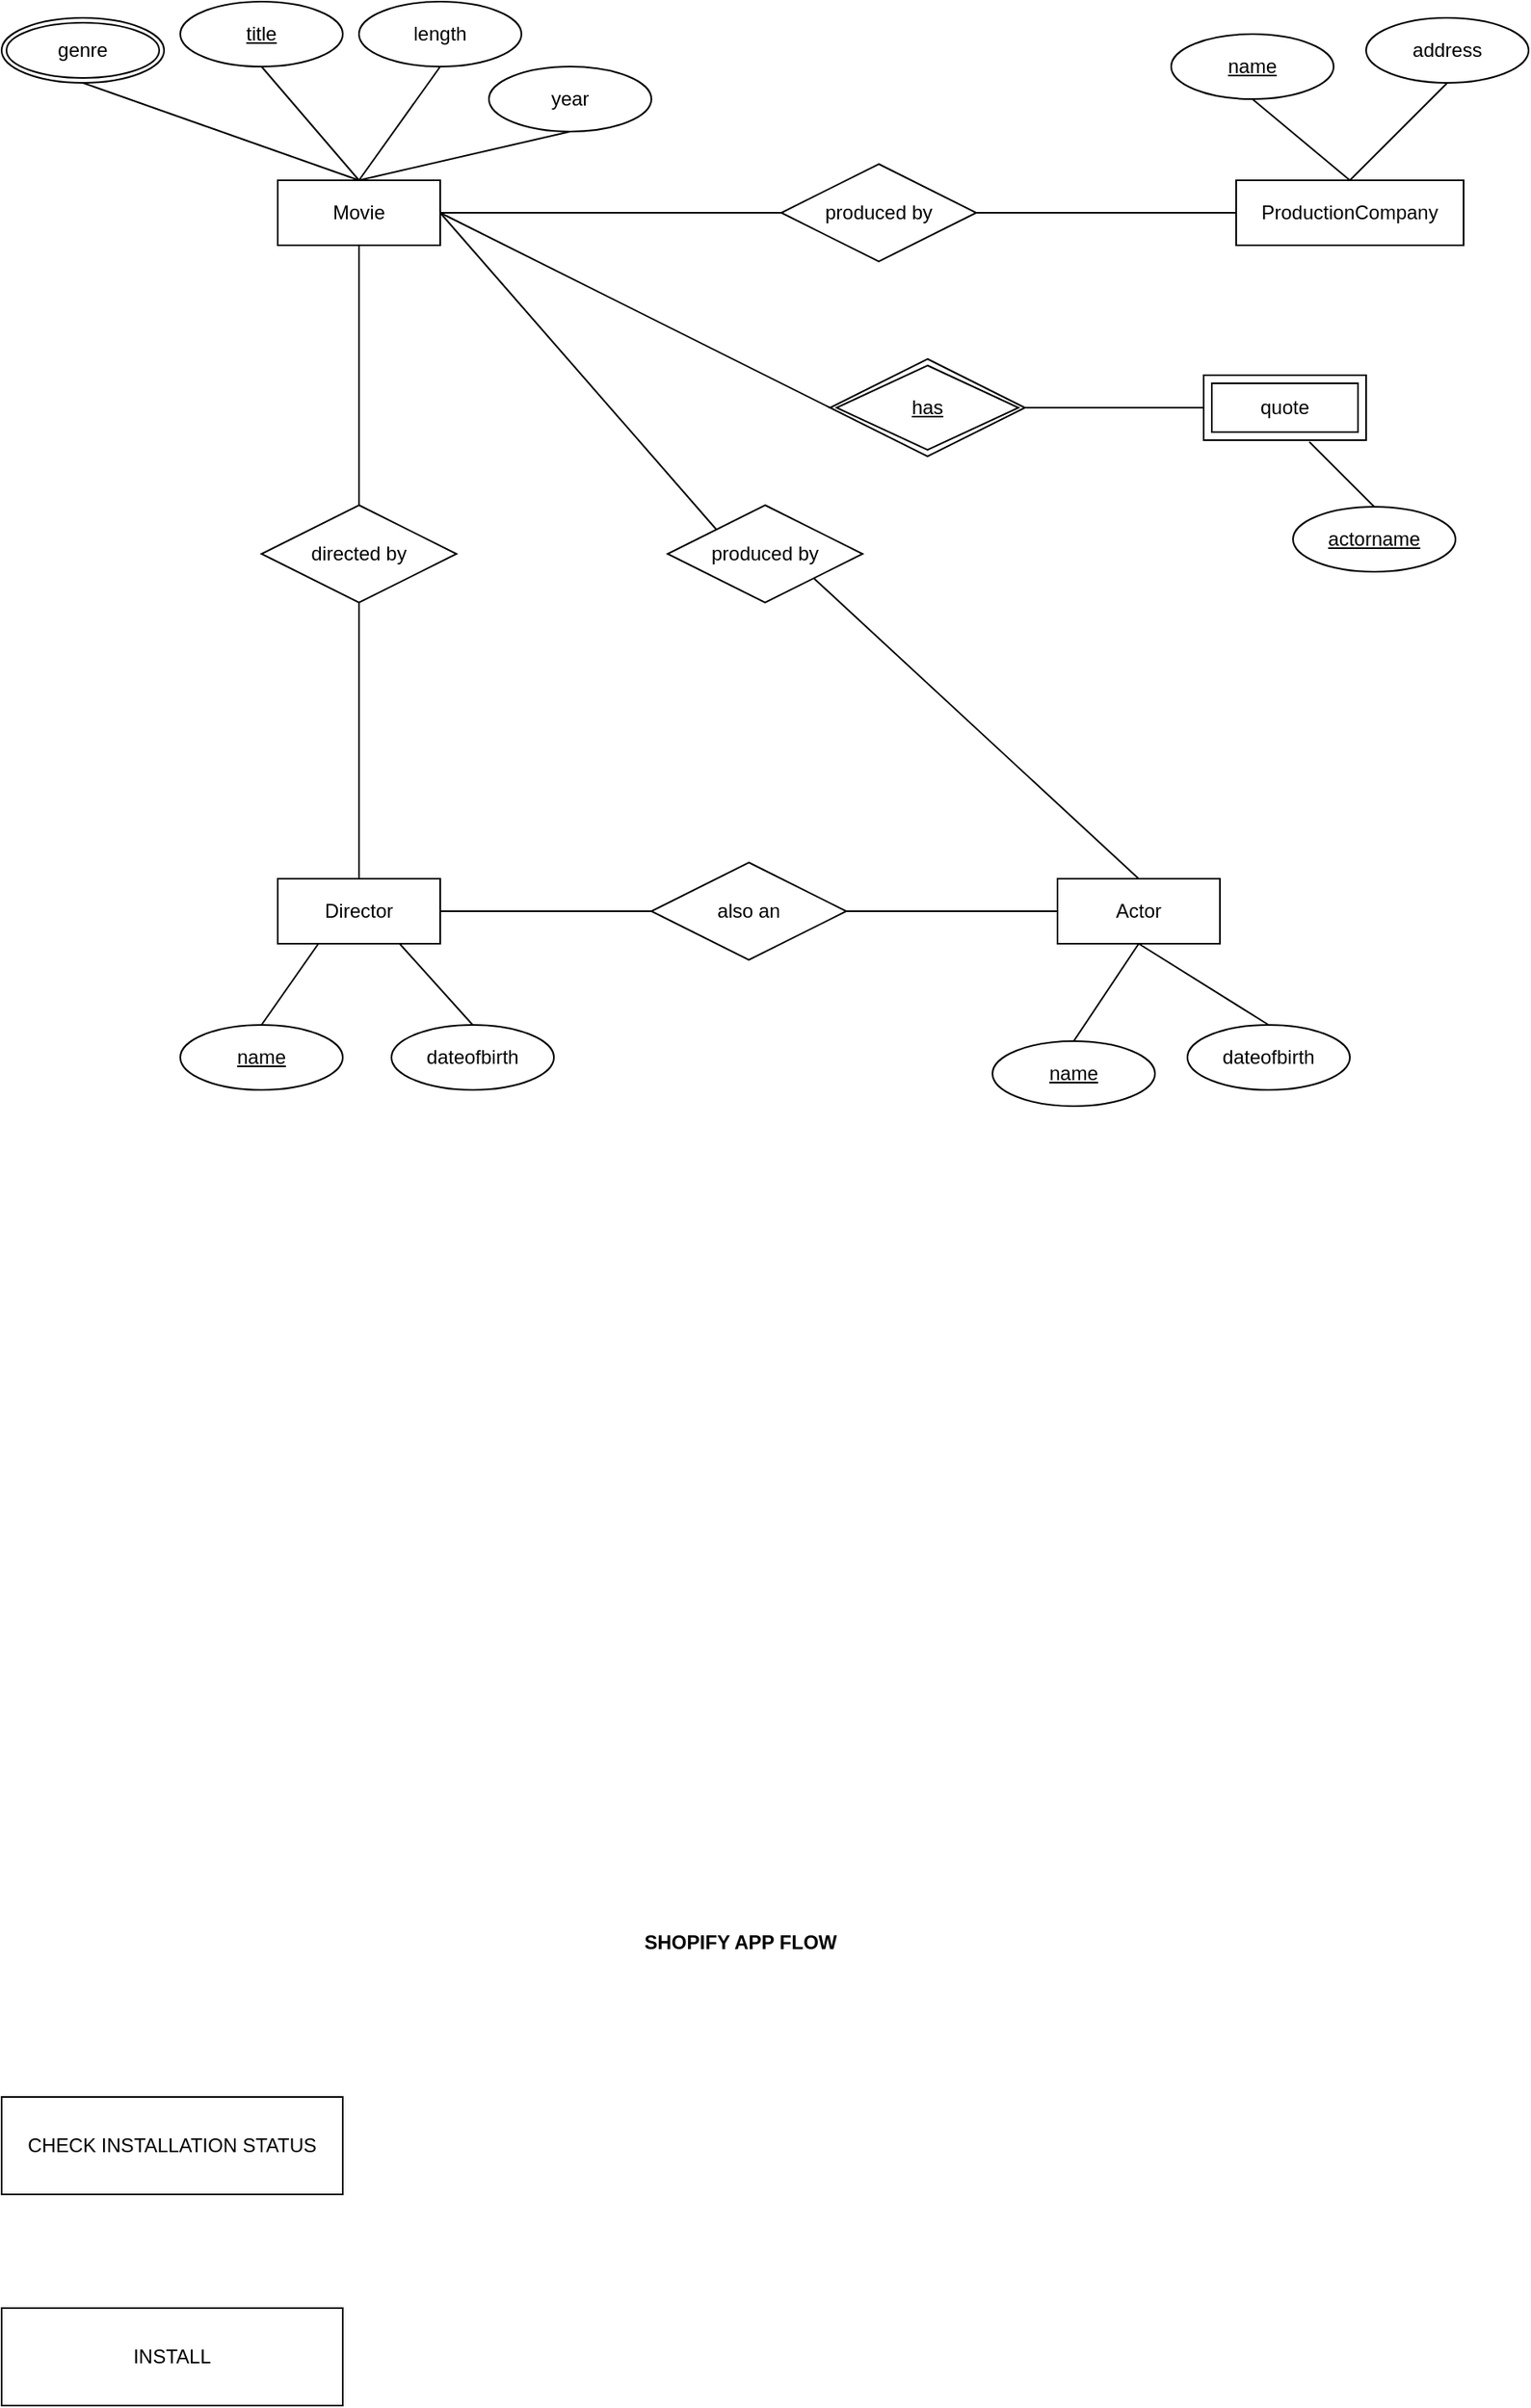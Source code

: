<mxfile version="20.8.22" type="github">
  <diagram name="Page-1" id="RTdwuWRAFBx2o3Khn1zZ">
    <mxGraphModel dx="1429" dy="824" grid="1" gridSize="10" guides="1" tooltips="1" connect="1" arrows="1" fold="1" page="1" pageScale="1" pageWidth="850" pageHeight="1100" math="0" shadow="0">
      <root>
        <mxCell id="0" />
        <mxCell id="1" parent="0" />
        <mxCell id="c3NugJ-Xs9fRrgVayrPQ-6" style="edgeStyle=orthogonalEdgeStyle;rounded=0;orthogonalLoop=1;jettySize=auto;html=1;exitX=0.5;exitY=1;exitDx=0;exitDy=0;entryX=0.5;entryY=0;entryDx=0;entryDy=0;endArrow=none;endFill=0;" parent="1" source="c3NugJ-Xs9fRrgVayrPQ-1" target="c3NugJ-Xs9fRrgVayrPQ-5" edge="1">
          <mxGeometry relative="1" as="geometry" />
        </mxCell>
        <mxCell id="c3NugJ-Xs9fRrgVayrPQ-15" style="edgeStyle=none;rounded=0;orthogonalLoop=1;jettySize=auto;html=1;exitX=0.5;exitY=0;exitDx=0;exitDy=0;entryX=0.5;entryY=1;entryDx=0;entryDy=0;endArrow=none;endFill=0;" parent="1" source="c3NugJ-Xs9fRrgVayrPQ-1" target="c3NugJ-Xs9fRrgVayrPQ-14" edge="1">
          <mxGeometry relative="1" as="geometry" />
        </mxCell>
        <mxCell id="c3NugJ-Xs9fRrgVayrPQ-17" style="edgeStyle=none;rounded=0;orthogonalLoop=1;jettySize=auto;html=1;exitX=0.5;exitY=0;exitDx=0;exitDy=0;entryX=0.5;entryY=1;entryDx=0;entryDy=0;endArrow=none;endFill=0;" parent="1" source="c3NugJ-Xs9fRrgVayrPQ-1" target="c3NugJ-Xs9fRrgVayrPQ-16" edge="1">
          <mxGeometry relative="1" as="geometry" />
        </mxCell>
        <mxCell id="c3NugJ-Xs9fRrgVayrPQ-21" style="edgeStyle=none;rounded=0;orthogonalLoop=1;jettySize=auto;html=1;exitX=1;exitY=0.5;exitDx=0;exitDy=0;entryX=0;entryY=0.5;entryDx=0;entryDy=0;endArrow=none;endFill=0;" parent="1" source="c3NugJ-Xs9fRrgVayrPQ-1" target="c3NugJ-Xs9fRrgVayrPQ-20" edge="1">
          <mxGeometry relative="1" as="geometry" />
        </mxCell>
        <mxCell id="c3NugJ-Xs9fRrgVayrPQ-28" style="edgeStyle=none;rounded=0;orthogonalLoop=1;jettySize=auto;html=1;exitX=1;exitY=0.5;exitDx=0;exitDy=0;entryX=0;entryY=0;entryDx=0;entryDy=0;endArrow=none;endFill=0;" parent="1" source="c3NugJ-Xs9fRrgVayrPQ-1" target="c3NugJ-Xs9fRrgVayrPQ-27" edge="1">
          <mxGeometry relative="1" as="geometry" />
        </mxCell>
        <mxCell id="c3NugJ-Xs9fRrgVayrPQ-43" style="edgeStyle=none;rounded=0;orthogonalLoop=1;jettySize=auto;html=1;exitX=1;exitY=0.5;exitDx=0;exitDy=0;entryX=0;entryY=0.5;entryDx=0;entryDy=0;endArrow=none;endFill=0;" parent="1" source="c3NugJ-Xs9fRrgVayrPQ-1" target="c3NugJ-Xs9fRrgVayrPQ-42" edge="1">
          <mxGeometry relative="1" as="geometry" />
        </mxCell>
        <mxCell id="c3NugJ-Xs9fRrgVayrPQ-1" value="Movie" style="whiteSpace=wrap;html=1;align=center;" parent="1" vertex="1">
          <mxGeometry x="220" y="340" width="100" height="40" as="geometry" />
        </mxCell>
        <mxCell id="c3NugJ-Xs9fRrgVayrPQ-32" style="edgeStyle=none;rounded=0;orthogonalLoop=1;jettySize=auto;html=1;exitX=0.5;exitY=1;exitDx=0;exitDy=0;entryX=0.5;entryY=0;entryDx=0;entryDy=0;endArrow=none;endFill=0;" parent="1" source="c3NugJ-Xs9fRrgVayrPQ-2" target="c3NugJ-Xs9fRrgVayrPQ-31" edge="1">
          <mxGeometry relative="1" as="geometry" />
        </mxCell>
        <mxCell id="c3NugJ-Xs9fRrgVayrPQ-2" value="Actor" style="whiteSpace=wrap;html=1;align=center;" parent="1" vertex="1">
          <mxGeometry x="700" y="770" width="100" height="40" as="geometry" />
        </mxCell>
        <mxCell id="c3NugJ-Xs9fRrgVayrPQ-10" style="rounded=0;orthogonalLoop=1;jettySize=auto;html=1;exitX=0.25;exitY=1;exitDx=0;exitDy=0;entryX=0.5;entryY=0;entryDx=0;entryDy=0;endArrow=none;endFill=0;" parent="1" source="c3NugJ-Xs9fRrgVayrPQ-3" target="c3NugJ-Xs9fRrgVayrPQ-9" edge="1">
          <mxGeometry relative="1" as="geometry" />
        </mxCell>
        <mxCell id="c3NugJ-Xs9fRrgVayrPQ-11" style="edgeStyle=none;rounded=0;orthogonalLoop=1;jettySize=auto;html=1;exitX=0.75;exitY=1;exitDx=0;exitDy=0;entryX=0.5;entryY=0;entryDx=0;entryDy=0;endArrow=none;endFill=0;" parent="1" source="c3NugJ-Xs9fRrgVayrPQ-3" target="c3NugJ-Xs9fRrgVayrPQ-8" edge="1">
          <mxGeometry relative="1" as="geometry" />
        </mxCell>
        <mxCell id="c3NugJ-Xs9fRrgVayrPQ-46" style="edgeStyle=none;rounded=0;orthogonalLoop=1;jettySize=auto;html=1;exitX=1;exitY=0.5;exitDx=0;exitDy=0;entryX=0;entryY=0.5;entryDx=0;entryDy=0;endArrow=none;endFill=0;" parent="1" source="c3NugJ-Xs9fRrgVayrPQ-3" target="c3NugJ-Xs9fRrgVayrPQ-45" edge="1">
          <mxGeometry relative="1" as="geometry" />
        </mxCell>
        <mxCell id="c3NugJ-Xs9fRrgVayrPQ-3" value="Director" style="whiteSpace=wrap;html=1;align=center;" parent="1" vertex="1">
          <mxGeometry x="220" y="770" width="100" height="40" as="geometry" />
        </mxCell>
        <mxCell id="c3NugJ-Xs9fRrgVayrPQ-4" value="ProductionCompany" style="whiteSpace=wrap;html=1;align=center;" parent="1" vertex="1">
          <mxGeometry x="810" y="340" width="140" height="40" as="geometry" />
        </mxCell>
        <mxCell id="c3NugJ-Xs9fRrgVayrPQ-7" style="edgeStyle=orthogonalEdgeStyle;rounded=0;orthogonalLoop=1;jettySize=auto;html=1;exitX=0.5;exitY=1;exitDx=0;exitDy=0;entryX=0.5;entryY=0;entryDx=0;entryDy=0;endArrow=none;endFill=0;" parent="1" source="c3NugJ-Xs9fRrgVayrPQ-5" target="c3NugJ-Xs9fRrgVayrPQ-3" edge="1">
          <mxGeometry relative="1" as="geometry" />
        </mxCell>
        <mxCell id="c3NugJ-Xs9fRrgVayrPQ-5" value="directed by" style="shape=rhombus;perimeter=rhombusPerimeter;whiteSpace=wrap;html=1;align=center;" parent="1" vertex="1">
          <mxGeometry x="210" y="540" width="120" height="60" as="geometry" />
        </mxCell>
        <mxCell id="c3NugJ-Xs9fRrgVayrPQ-8" value="dateofbirth" style="ellipse;whiteSpace=wrap;html=1;align=center;" parent="1" vertex="1">
          <mxGeometry x="290" y="860" width="100" height="40" as="geometry" />
        </mxCell>
        <mxCell id="c3NugJ-Xs9fRrgVayrPQ-9" value="&lt;u&gt;name&lt;/u&gt;" style="ellipse;whiteSpace=wrap;html=1;align=center;" parent="1" vertex="1">
          <mxGeometry x="160" y="860" width="100" height="40" as="geometry" />
        </mxCell>
        <mxCell id="c3NugJ-Xs9fRrgVayrPQ-13" style="edgeStyle=none;rounded=0;orthogonalLoop=1;jettySize=auto;html=1;exitX=0.5;exitY=1;exitDx=0;exitDy=0;entryX=0.5;entryY=0;entryDx=0;entryDy=0;endArrow=none;endFill=0;" parent="1" source="c3NugJ-Xs9fRrgVayrPQ-12" target="c3NugJ-Xs9fRrgVayrPQ-1" edge="1">
          <mxGeometry relative="1" as="geometry" />
        </mxCell>
        <mxCell id="c3NugJ-Xs9fRrgVayrPQ-12" value="&lt;u&gt;title&lt;/u&gt;" style="ellipse;whiteSpace=wrap;html=1;align=center;" parent="1" vertex="1">
          <mxGeometry x="160" y="230" width="100" height="40" as="geometry" />
        </mxCell>
        <mxCell id="c3NugJ-Xs9fRrgVayrPQ-14" value="length" style="ellipse;whiteSpace=wrap;html=1;align=center;" parent="1" vertex="1">
          <mxGeometry x="270" y="230" width="100" height="40" as="geometry" />
        </mxCell>
        <mxCell id="c3NugJ-Xs9fRrgVayrPQ-16" value="year" style="ellipse;whiteSpace=wrap;html=1;align=center;" parent="1" vertex="1">
          <mxGeometry x="350" y="270" width="100" height="40" as="geometry" />
        </mxCell>
        <mxCell id="c3NugJ-Xs9fRrgVayrPQ-19" style="edgeStyle=none;rounded=0;orthogonalLoop=1;jettySize=auto;html=1;exitX=0.5;exitY=1;exitDx=0;exitDy=0;entryX=0.5;entryY=0;entryDx=0;entryDy=0;endArrow=none;endFill=0;" parent="1" source="c3NugJ-Xs9fRrgVayrPQ-18" target="c3NugJ-Xs9fRrgVayrPQ-1" edge="1">
          <mxGeometry relative="1" as="geometry" />
        </mxCell>
        <mxCell id="c3NugJ-Xs9fRrgVayrPQ-18" value="genre" style="ellipse;shape=doubleEllipse;margin=3;whiteSpace=wrap;html=1;align=center;" parent="1" vertex="1">
          <mxGeometry x="50" y="240" width="100" height="40" as="geometry" />
        </mxCell>
        <mxCell id="c3NugJ-Xs9fRrgVayrPQ-22" style="edgeStyle=none;rounded=0;orthogonalLoop=1;jettySize=auto;html=1;exitX=1;exitY=0.5;exitDx=0;exitDy=0;entryX=0;entryY=0.5;entryDx=0;entryDy=0;endArrow=none;endFill=0;" parent="1" source="c3NugJ-Xs9fRrgVayrPQ-20" target="c3NugJ-Xs9fRrgVayrPQ-4" edge="1">
          <mxGeometry relative="1" as="geometry" />
        </mxCell>
        <mxCell id="c3NugJ-Xs9fRrgVayrPQ-20" value="produced by" style="shape=rhombus;perimeter=rhombusPerimeter;whiteSpace=wrap;html=1;align=center;" parent="1" vertex="1">
          <mxGeometry x="530" y="330" width="120" height="60" as="geometry" />
        </mxCell>
        <mxCell id="c3NugJ-Xs9fRrgVayrPQ-25" style="edgeStyle=none;rounded=0;orthogonalLoop=1;jettySize=auto;html=1;exitX=0.5;exitY=1;exitDx=0;exitDy=0;entryX=0.5;entryY=0;entryDx=0;entryDy=0;endArrow=none;endFill=0;" parent="1" source="c3NugJ-Xs9fRrgVayrPQ-23" target="c3NugJ-Xs9fRrgVayrPQ-4" edge="1">
          <mxGeometry relative="1" as="geometry" />
        </mxCell>
        <mxCell id="c3NugJ-Xs9fRrgVayrPQ-23" value="&lt;u&gt;name&lt;/u&gt;" style="ellipse;whiteSpace=wrap;html=1;align=center;" parent="1" vertex="1">
          <mxGeometry x="770" y="250" width="100" height="40" as="geometry" />
        </mxCell>
        <mxCell id="c3NugJ-Xs9fRrgVayrPQ-26" style="edgeStyle=none;rounded=0;orthogonalLoop=1;jettySize=auto;html=1;exitX=0.5;exitY=1;exitDx=0;exitDy=0;entryX=0.5;entryY=0;entryDx=0;entryDy=0;endArrow=none;endFill=0;" parent="1" source="c3NugJ-Xs9fRrgVayrPQ-24" target="c3NugJ-Xs9fRrgVayrPQ-4" edge="1">
          <mxGeometry relative="1" as="geometry" />
        </mxCell>
        <mxCell id="c3NugJ-Xs9fRrgVayrPQ-24" value="address" style="ellipse;whiteSpace=wrap;html=1;align=center;" parent="1" vertex="1">
          <mxGeometry x="890" y="240" width="100" height="40" as="geometry" />
        </mxCell>
        <mxCell id="c3NugJ-Xs9fRrgVayrPQ-29" style="edgeStyle=none;rounded=0;orthogonalLoop=1;jettySize=auto;html=1;exitX=1;exitY=1;exitDx=0;exitDy=0;entryX=0.5;entryY=0;entryDx=0;entryDy=0;endArrow=none;endFill=0;" parent="1" source="c3NugJ-Xs9fRrgVayrPQ-27" target="c3NugJ-Xs9fRrgVayrPQ-2" edge="1">
          <mxGeometry relative="1" as="geometry" />
        </mxCell>
        <mxCell id="c3NugJ-Xs9fRrgVayrPQ-27" value="produced by" style="shape=rhombus;perimeter=rhombusPerimeter;whiteSpace=wrap;html=1;align=center;" parent="1" vertex="1">
          <mxGeometry x="460" y="540" width="120" height="60" as="geometry" />
        </mxCell>
        <mxCell id="c3NugJ-Xs9fRrgVayrPQ-33" style="edgeStyle=none;rounded=0;orthogonalLoop=1;jettySize=auto;html=1;exitX=0.5;exitY=0;exitDx=0;exitDy=0;endArrow=none;endFill=0;" parent="1" source="c3NugJ-Xs9fRrgVayrPQ-30" edge="1">
          <mxGeometry relative="1" as="geometry">
            <mxPoint x="750" y="810" as="targetPoint" />
          </mxGeometry>
        </mxCell>
        <mxCell id="c3NugJ-Xs9fRrgVayrPQ-30" value="dateofbirth" style="ellipse;whiteSpace=wrap;html=1;align=center;" parent="1" vertex="1">
          <mxGeometry x="780" y="860" width="100" height="40" as="geometry" />
        </mxCell>
        <mxCell id="c3NugJ-Xs9fRrgVayrPQ-31" value="&lt;u&gt;name&lt;/u&gt;" style="ellipse;whiteSpace=wrap;html=1;align=center;" parent="1" vertex="1">
          <mxGeometry x="660" y="870" width="100" height="40" as="geometry" />
        </mxCell>
        <mxCell id="c3NugJ-Xs9fRrgVayrPQ-38" style="edgeStyle=none;rounded=0;orthogonalLoop=1;jettySize=auto;html=1;exitX=0.5;exitY=0;exitDx=0;exitDy=0;entryX=0.5;entryY=1;entryDx=0;entryDy=0;endArrow=none;endFill=0;" parent="1" source="c3NugJ-Xs9fRrgVayrPQ-35" edge="1">
          <mxGeometry relative="1" as="geometry">
            <mxPoint x="855" y="501" as="targetPoint" />
          </mxGeometry>
        </mxCell>
        <mxCell id="c3NugJ-Xs9fRrgVayrPQ-35" value="&lt;u&gt;actorname&lt;/u&gt;" style="ellipse;whiteSpace=wrap;html=1;align=center;" parent="1" vertex="1">
          <mxGeometry x="845" y="541" width="100" height="40" as="geometry" />
        </mxCell>
        <mxCell id="c3NugJ-Xs9fRrgVayrPQ-41" style="edgeStyle=none;rounded=0;orthogonalLoop=1;jettySize=auto;html=1;exitX=0;exitY=0.5;exitDx=0;exitDy=0;entryX=1;entryY=0.5;entryDx=0;entryDy=0;endArrow=none;endFill=0;" parent="1" source="c3NugJ-Xs9fRrgVayrPQ-39" edge="1">
          <mxGeometry relative="1" as="geometry">
            <mxPoint x="680" y="480" as="targetPoint" />
          </mxGeometry>
        </mxCell>
        <mxCell id="c3NugJ-Xs9fRrgVayrPQ-39" value="quote" style="shape=ext;margin=3;double=1;whiteSpace=wrap;html=1;align=center;" parent="1" vertex="1">
          <mxGeometry x="790" y="460" width="100" height="40" as="geometry" />
        </mxCell>
        <mxCell id="c3NugJ-Xs9fRrgVayrPQ-42" value="&lt;u&gt;has&lt;/u&gt;" style="shape=rhombus;double=1;perimeter=rhombusPerimeter;whiteSpace=wrap;html=1;align=center;" parent="1" vertex="1">
          <mxGeometry x="560" y="450" width="120" height="60" as="geometry" />
        </mxCell>
        <mxCell id="c3NugJ-Xs9fRrgVayrPQ-47" style="edgeStyle=none;rounded=0;orthogonalLoop=1;jettySize=auto;html=1;exitX=1;exitY=0.5;exitDx=0;exitDy=0;entryX=0;entryY=0.5;entryDx=0;entryDy=0;endArrow=none;endFill=0;" parent="1" source="c3NugJ-Xs9fRrgVayrPQ-45" target="c3NugJ-Xs9fRrgVayrPQ-2" edge="1">
          <mxGeometry relative="1" as="geometry" />
        </mxCell>
        <mxCell id="c3NugJ-Xs9fRrgVayrPQ-45" value="also an" style="shape=rhombus;perimeter=rhombusPerimeter;whiteSpace=wrap;html=1;align=center;" parent="1" vertex="1">
          <mxGeometry x="450" y="760" width="120" height="60" as="geometry" />
        </mxCell>
        <mxCell id="xvhGjLdU5wU3sBrqzbRx-1" value="SHOPIFY APP FLOW" style="text;html=1;strokeColor=none;fillColor=none;align=center;verticalAlign=middle;whiteSpace=wrap;rounded=0;fontStyle=1" vertex="1" parent="1">
          <mxGeometry x="420" y="1410" width="170" height="30" as="geometry" />
        </mxCell>
        <mxCell id="xvhGjLdU5wU3sBrqzbRx-2" value="CHECK INSTALLATION STATUS" style="rounded=0;whiteSpace=wrap;html=1;" vertex="1" parent="1">
          <mxGeometry x="50" y="1520" width="210" height="60" as="geometry" />
        </mxCell>
        <mxCell id="xvhGjLdU5wU3sBrqzbRx-3" value="INSTALL" style="rounded=0;whiteSpace=wrap;html=1;" vertex="1" parent="1">
          <mxGeometry x="50" y="1650" width="210" height="60" as="geometry" />
        </mxCell>
      </root>
    </mxGraphModel>
  </diagram>
</mxfile>
